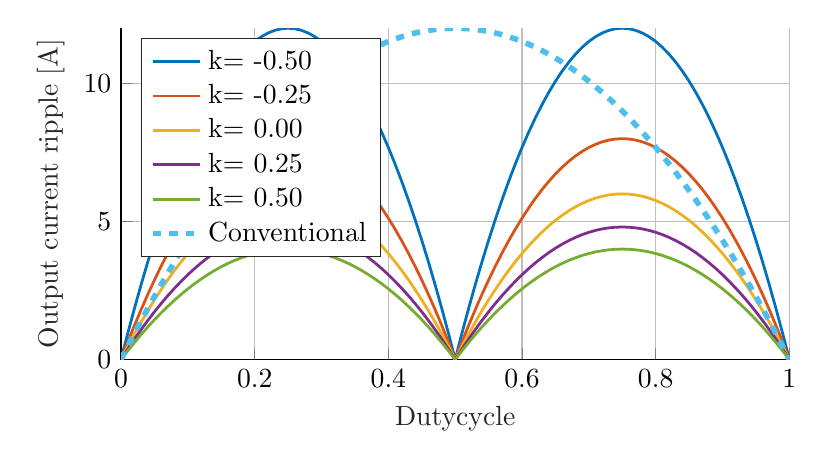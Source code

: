 % This file was created by matlab2tikz.
%
\definecolor{mycolor1}{rgb}{0.0,0.447,0.741}%
\definecolor{mycolor2}{rgb}{0.85,0.325,0.098}%
\definecolor{mycolor3}{rgb}{0.929,0.694,0.125}%
\definecolor{mycolor4}{rgb}{0.494,0.184,0.556}%
\definecolor{mycolor5}{rgb}{0.466,0.674,0.188}%
\definecolor{mycolor6}{rgb}{0.301,0.745,0.933}%
%
\begin{tikzpicture}

\begin{axis}[%
width=0.7\textwidth,
height=0.347\textwidth,
at={(0\textwidth,0\textwidth)},
scale only axis,
xmin=0,
xmax=1,
xlabel style={font=\color{white!15!black}},
xlabel={Dutycycle},
ymin=0,
ymax=12,
ylabel style={font=\color{white!15!black}},
ylabel={Output current ripple [A]},
axis background/.style={fill=white},
axis x line*=bottom,
axis y line*=left,
xmajorgrids,
ymajorgrids,
legend style={at={(0.03,0.97)}, anchor=north west, legend cell align=left, align=left, draw=white!15!black}
]
\addplot [color=mycolor1, line width=1.0pt]
  table[row sep=crcr]{%
0	0\\
0.01	0.941\\
0.02	1.843\\
0.03	2.707\\
0.04	3.533\\
0.05	4.32\\
0.06	5.069\\
0.07	5.779\\
0.08	6.451\\
0.09	7.085\\
0.1	7.68\\
0.11	8.237\\
0.12	8.755\\
0.13	9.235\\
0.14	9.677\\
0.15	10.08\\
0.16	10.445\\
0.17	10.771\\
0.18	11.059\\
0.19	11.309\\
0.2	11.52\\
0.21	11.693\\
0.22	11.827\\
0.23	11.923\\
0.24	11.981\\
0.25	12\\
0.26	11.981\\
0.27	11.923\\
0.28	11.827\\
0.29	11.693\\
0.3	11.52\\
0.31	11.309\\
0.32	11.059\\
0.33	10.771\\
0.34	10.445\\
0.35	10.08\\
0.36	9.677\\
0.37	9.235\\
0.38	8.755\\
0.39	8.237\\
0.4	7.68\\
0.41	7.085\\
0.42	6.451\\
0.43	5.779\\
0.44	5.069\\
0.45	4.32\\
0.46	3.533\\
0.47	2.707\\
0.48	1.843\\
0.49	0.941\\
0.5	0\\
0.51	0.941\\
0.52	1.843\\
0.53	2.707\\
0.54	3.533\\
0.55	4.32\\
0.56	5.069\\
0.57	5.779\\
0.58	6.451\\
0.59	7.085\\
0.6	7.68\\
0.61	8.237\\
0.62	8.755\\
0.63	9.235\\
0.64	9.677\\
0.65	10.08\\
0.66	10.445\\
0.67	10.771\\
0.68	11.059\\
0.69	11.309\\
0.7	11.52\\
0.71	11.693\\
0.72	11.827\\
0.73	11.923\\
0.74	11.981\\
0.75	12\\
0.76	11.981\\
0.77	11.923\\
0.78	11.827\\
0.79	11.693\\
0.8	11.52\\
0.81	11.309\\
0.82	11.059\\
0.83	10.771\\
0.84	10.445\\
0.85	10.08\\
0.86	9.677\\
0.87	9.235\\
0.88	8.755\\
0.89	8.237\\
0.9	7.68\\
0.91	7.085\\
0.92	6.451\\
0.93	5.779\\
0.94	5.069\\
0.95	4.32\\
0.96	3.533\\
0.97	2.707\\
0.98	1.843\\
0.99	0.941\\
1	0\\
};
\addlegendentry{k= -0.50}

\addplot [color=mycolor2, line width=1.0pt]
  table[row sep=crcr]{%
0	0\\
0.01	0.627\\
0.02	1.229\\
0.03	1.805\\
0.04	2.355\\
0.05	2.88\\
0.06	3.379\\
0.07	3.853\\
0.08	4.301\\
0.09	4.723\\
0.1	5.12\\
0.11	5.491\\
0.12	5.837\\
0.13	6.157\\
0.14	6.451\\
0.15	6.72\\
0.16	6.963\\
0.17	7.181\\
0.18	7.373\\
0.19	7.539\\
0.2	7.68\\
0.21	7.795\\
0.22	7.885\\
0.23	7.949\\
0.24	7.987\\
0.25	8\\
0.26	7.987\\
0.27	7.949\\
0.28	7.885\\
0.29	7.795\\
0.3	7.68\\
0.31	7.539\\
0.32	7.373\\
0.33	7.181\\
0.34	6.963\\
0.35	6.72\\
0.36	6.451\\
0.37	6.157\\
0.38	5.837\\
0.39	5.491\\
0.4	5.12\\
0.41	4.723\\
0.42	4.301\\
0.43	3.853\\
0.44	3.379\\
0.45	2.88\\
0.46	2.355\\
0.47	1.805\\
0.48	1.229\\
0.49	0.627\\
0.5	0\\
0.51	0.627\\
0.52	1.229\\
0.53	1.805\\
0.54	2.355\\
0.55	2.88\\
0.56	3.379\\
0.57	3.853\\
0.58	4.301\\
0.59	4.723\\
0.6	5.12\\
0.61	5.491\\
0.62	5.837\\
0.63	6.157\\
0.64	6.451\\
0.65	6.72\\
0.66	6.963\\
0.67	7.181\\
0.68	7.373\\
0.69	7.539\\
0.7	7.68\\
0.71	7.795\\
0.72	7.885\\
0.73	7.949\\
0.74	7.987\\
0.75	8\\
0.76	7.987\\
0.77	7.949\\
0.78	7.885\\
0.79	7.795\\
0.8	7.68\\
0.81	7.539\\
0.82	7.373\\
0.83	7.181\\
0.84	6.963\\
0.85	6.72\\
0.86	6.451\\
0.87	6.157\\
0.88	5.837\\
0.89	5.491\\
0.9	5.12\\
0.91	4.723\\
0.92	4.301\\
0.93	3.853\\
0.94	3.379\\
0.95	2.88\\
0.96	2.355\\
0.97	1.805\\
0.98	1.229\\
0.99	0.627\\
1	0\\
};
\addlegendentry{k= -0.25}

\addplot [color=mycolor3, line width=1.0pt]
  table[row sep=crcr]{%
0	0\\
0.01	0.47\\
0.02	0.922\\
0.03	1.354\\
0.04	1.766\\
0.05	2.16\\
0.06	2.534\\
0.07	2.89\\
0.08	3.226\\
0.09	3.542\\
0.1	3.84\\
0.11	4.118\\
0.12	4.378\\
0.13	4.618\\
0.14	4.838\\
0.15	5.04\\
0.16	5.222\\
0.17	5.386\\
0.18	5.53\\
0.19	5.654\\
0.2	5.76\\
0.21	5.846\\
0.22	5.914\\
0.23	5.962\\
0.24	5.99\\
0.25	6\\
0.26	5.99\\
0.27	5.962\\
0.28	5.914\\
0.29	5.846\\
0.3	5.76\\
0.31	5.654\\
0.32	5.53\\
0.33	5.386\\
0.34	5.222\\
0.35	5.04\\
0.36	4.838\\
0.37	4.618\\
0.38	4.378\\
0.39	4.118\\
0.4	3.84\\
0.41	3.542\\
0.42	3.226\\
0.43	2.89\\
0.44	2.534\\
0.45	2.16\\
0.46	1.766\\
0.47	1.354\\
0.48	0.922\\
0.49	0.47\\
0.5	0\\
0.51	0.47\\
0.52	0.922\\
0.53	1.354\\
0.54	1.766\\
0.55	2.16\\
0.56	2.534\\
0.57	2.89\\
0.58	3.226\\
0.59	3.542\\
0.6	3.84\\
0.61	4.118\\
0.62	4.378\\
0.63	4.618\\
0.64	4.838\\
0.65	5.04\\
0.66	5.222\\
0.67	5.386\\
0.68	5.53\\
0.69	5.654\\
0.7	5.76\\
0.71	5.846\\
0.72	5.914\\
0.73	5.962\\
0.74	5.99\\
0.75	6\\
0.76	5.99\\
0.77	5.962\\
0.78	5.914\\
0.79	5.846\\
0.8	5.76\\
0.81	5.654\\
0.82	5.53\\
0.83	5.386\\
0.84	5.222\\
0.85	5.04\\
0.86	4.838\\
0.87	4.618\\
0.88	4.378\\
0.89	4.118\\
0.9	3.84\\
0.91	3.542\\
0.92	3.226\\
0.93	2.89\\
0.94	2.534\\
0.95	2.16\\
0.96	1.766\\
0.97	1.354\\
0.98	0.922\\
0.99	0.47\\
1	0\\
};
\addlegendentry{k= 0.00}

\addplot [color=mycolor4, line width=1.0pt]
  table[row sep=crcr]{%
0	0\\
0.01	0.376\\
0.02	0.737\\
0.03	1.083\\
0.04	1.413\\
0.05	1.728\\
0.06	2.028\\
0.07	2.312\\
0.08	2.58\\
0.09	2.834\\
0.1	3.072\\
0.11	3.295\\
0.12	3.502\\
0.13	3.694\\
0.14	3.871\\
0.15	4.032\\
0.16	4.178\\
0.17	4.308\\
0.18	4.424\\
0.19	4.524\\
0.2	4.608\\
0.21	4.677\\
0.22	4.731\\
0.23	4.769\\
0.24	4.792\\
0.25	4.8\\
0.26	4.792\\
0.27	4.769\\
0.28	4.731\\
0.29	4.677\\
0.3	4.608\\
0.31	4.524\\
0.32	4.424\\
0.33	4.308\\
0.34	4.178\\
0.35	4.032\\
0.36	3.871\\
0.37	3.694\\
0.38	3.502\\
0.39	3.295\\
0.4	3.072\\
0.41	2.834\\
0.42	2.58\\
0.43	2.312\\
0.44	2.028\\
0.45	1.728\\
0.46	1.413\\
0.47	1.083\\
0.48	0.737\\
0.49	0.376\\
0.5	0\\
0.51	0.376\\
0.52	0.737\\
0.53	1.083\\
0.54	1.413\\
0.55	1.728\\
0.56	2.028\\
0.57	2.312\\
0.58	2.58\\
0.59	2.834\\
0.6	3.072\\
0.61	3.295\\
0.62	3.502\\
0.63	3.694\\
0.64	3.871\\
0.65	4.032\\
0.66	4.178\\
0.67	4.308\\
0.68	4.424\\
0.69	4.524\\
0.7	4.608\\
0.71	4.677\\
0.72	4.731\\
0.73	4.769\\
0.74	4.792\\
0.75	4.8\\
0.76	4.792\\
0.77	4.769\\
0.78	4.731\\
0.79	4.677\\
0.8	4.608\\
0.81	4.524\\
0.82	4.424\\
0.83	4.308\\
0.84	4.178\\
0.85	4.032\\
0.86	3.871\\
0.87	3.694\\
0.88	3.502\\
0.89	3.295\\
0.9	3.072\\
0.91	2.834\\
0.92	2.58\\
0.93	2.312\\
0.94	2.028\\
0.95	1.728\\
0.96	1.413\\
0.97	1.083\\
0.98	0.737\\
0.99	0.376\\
1	0\\
};
\addlegendentry{k= 0.25}

\addplot [color=mycolor5, line width=1.0pt]
  table[row sep=crcr]{%
0	0\\
0.01	0.314\\
0.02	0.614\\
0.03	0.902\\
0.04	1.178\\
0.05	1.44\\
0.06	1.69\\
0.07	1.926\\
0.08	2.15\\
0.09	2.362\\
0.1	2.56\\
0.11	2.746\\
0.12	2.918\\
0.13	3.078\\
0.14	3.226\\
0.15	3.36\\
0.16	3.482\\
0.17	3.59\\
0.18	3.686\\
0.19	3.77\\
0.2	3.84\\
0.21	3.898\\
0.22	3.942\\
0.23	3.974\\
0.24	3.994\\
0.25	4\\
0.26	3.994\\
0.27	3.974\\
0.28	3.942\\
0.29	3.898\\
0.3	3.84\\
0.31	3.77\\
0.32	3.686\\
0.33	3.59\\
0.34	3.482\\
0.35	3.36\\
0.36	3.226\\
0.37	3.078\\
0.38	2.918\\
0.39	2.746\\
0.4	2.56\\
0.41	2.362\\
0.42	2.15\\
0.43	1.926\\
0.44	1.69\\
0.45	1.44\\
0.46	1.178\\
0.47	0.902\\
0.48	0.614\\
0.49	0.314\\
0.5	0\\
0.51	0.314\\
0.52	0.614\\
0.53	0.902\\
0.54	1.178\\
0.55	1.44\\
0.56	1.69\\
0.57	1.926\\
0.58	2.15\\
0.59	2.362\\
0.6	2.56\\
0.61	2.746\\
0.62	2.918\\
0.63	3.078\\
0.64	3.226\\
0.65	3.36\\
0.66	3.482\\
0.67	3.59\\
0.68	3.686\\
0.69	3.77\\
0.7	3.84\\
0.71	3.898\\
0.72	3.942\\
0.73	3.974\\
0.74	3.994\\
0.75	4\\
0.76	3.994\\
0.77	3.974\\
0.78	3.942\\
0.79	3.898\\
0.8	3.84\\
0.81	3.77\\
0.82	3.686\\
0.83	3.59\\
0.84	3.482\\
0.85	3.36\\
0.86	3.226\\
0.87	3.078\\
0.88	2.918\\
0.89	2.746\\
0.9	2.56\\
0.91	2.362\\
0.92	2.15\\
0.93	1.926\\
0.94	1.69\\
0.95	1.44\\
0.96	1.178\\
0.97	0.902\\
0.98	0.614\\
0.99	0.314\\
1	0\\
};
\addlegendentry{k= 0.50}

\addplot [color=mycolor6, dashed, line width=2.0pt]
  table[row sep=crcr]{%
0	0\\
0.01	0.475\\
0.02	0.941\\
0.03	1.397\\
0.04	1.843\\
0.05	2.28\\
0.06	2.707\\
0.07	3.125\\
0.08	3.533\\
0.09	3.931\\
0.1	4.32\\
0.11	4.699\\
0.12	5.069\\
0.13	5.429\\
0.14	5.779\\
0.15	6.12\\
0.16	6.451\\
0.17	6.773\\
0.18	7.085\\
0.19	7.387\\
0.2	7.68\\
0.21	7.963\\
0.22	8.237\\
0.23	8.501\\
0.24	8.755\\
0.25	9\\
0.26	9.235\\
0.27	9.461\\
0.28	9.677\\
0.29	9.883\\
0.3	10.08\\
0.31	10.267\\
0.32	10.445\\
0.33	10.613\\
0.34	10.771\\
0.35	10.92\\
0.36	11.059\\
0.37	11.189\\
0.38	11.309\\
0.39	11.419\\
0.4	11.52\\
0.41	11.611\\
0.42	11.693\\
0.43	11.765\\
0.44	11.827\\
0.45	11.88\\
0.46	11.923\\
0.47	11.957\\
0.48	11.981\\
0.49	11.995\\
0.5	12\\
0.51	11.995\\
0.52	11.981\\
0.53	11.957\\
0.54	11.923\\
0.55	11.88\\
0.56	11.827\\
0.57	11.765\\
0.58	11.693\\
0.59	11.611\\
0.6	11.52\\
0.61	11.419\\
0.62	11.309\\
0.63	11.189\\
0.64	11.059\\
0.65	10.92\\
0.66	10.771\\
0.67	10.613\\
0.68	10.445\\
0.69	10.267\\
0.7	10.08\\
0.71	9.883\\
0.72	9.677\\
0.73	9.461\\
0.74	9.235\\
0.75	9\\
0.76	8.755\\
0.77	8.501\\
0.78	8.237\\
0.79	7.963\\
0.8	7.68\\
0.81	7.387\\
0.82	7.085\\
0.83	6.773\\
0.84	6.451\\
0.85	6.12\\
0.86	5.779\\
0.87	5.429\\
0.88	5.069\\
0.89	4.699\\
0.9	4.32\\
0.91	3.931\\
0.92	3.533\\
0.93	3.125\\
0.94	2.707\\
0.95	2.28\\
0.96	1.843\\
0.97	1.397\\
0.98	0.941\\
0.99	0.475\\
1	0\\
};
\addlegendentry{Conventional}

\end{axis}
\end{tikzpicture}%